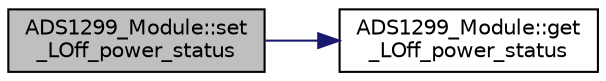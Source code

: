 digraph "ADS1299_Module::set_LOff_power_status"
{
 // LATEX_PDF_SIZE
  edge [fontname="Helvetica",fontsize="10",labelfontname="Helvetica",labelfontsize="10"];
  node [fontname="Helvetica",fontsize="10",shape=record];
  rankdir="LR";
  Node1 [label="ADS1299_Module::set\l_LOff_power_status",height=0.2,width=0.4,color="black", fillcolor="grey75", style="filled", fontcolor="black",tooltip="Sets the current lead-off comparator status."];
  Node1 -> Node2 [color="midnightblue",fontsize="10",style="solid",fontname="Helvetica"];
  Node2 [label="ADS1299_Module::get\l_LOff_power_status",height=0.2,width=0.4,color="black", fillcolor="white", style="filled",URL="$class_a_d_s1299___module.html#a744ccdcbb3f5e4870feef20a050f129a",tooltip="Gets the current lead-off comparator status."];
}
